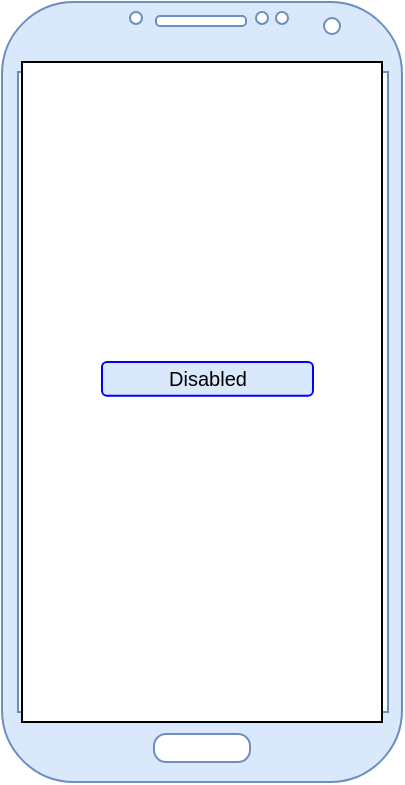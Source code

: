 <mxfile version="13.6.3" type="github">
  <diagram id="CoMQu9GykvPQmY-9xK71" name="Page-1">
    <mxGraphModel dx="856" dy="482" grid="1" gridSize="10" guides="1" tooltips="1" connect="1" arrows="1" fold="1" page="1" pageScale="1" pageWidth="827" pageHeight="1169" math="0" shadow="0">
      <root>
        <mxCell id="0" />
        <mxCell id="1" parent="0" />
        <mxCell id="EYJJrxo5hP6jAQwK5u1l-1" value="" style="verticalLabelPosition=bottom;verticalAlign=top;html=1;shadow=0;dashed=0;strokeWidth=1;shape=mxgraph.android.phone2;strokeColor=#6c8ebf;fillColor=#dae8fc;" vertex="1" parent="1">
          <mxGeometry x="230" y="60" width="200" height="390" as="geometry" />
        </mxCell>
        <mxCell id="EYJJrxo5hP6jAQwK5u1l-4" value="" style="verticalLabelPosition=bottom;verticalAlign=top;html=1;shadow=0;dashed=0;strokeWidth=1;shape=rect;" vertex="1" parent="1">
          <mxGeometry x="240" y="90" width="180" height="330" as="geometry" />
        </mxCell>
        <mxCell id="EYJJrxo5hP6jAQwK5u1l-6" value="Disabled" style="rounded=1;html=1;shadow=0;whiteSpace=wrap;fontSize=10;fillColor=#dae8fc;align=center;strokeColor=#0000FF;" vertex="1" parent="1">
          <mxGeometry x="280" y="240" width="105.5" height="16.88" as="geometry" />
        </mxCell>
      </root>
    </mxGraphModel>
  </diagram>
</mxfile>
